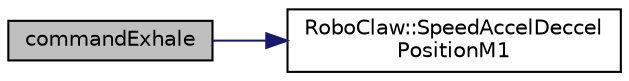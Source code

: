 digraph "commandExhale"
{
 // LATEX_PDF_SIZE
  edge [fontname="Helvetica",fontsize="10",labelfontname="Helvetica",labelfontsize="10"];
  node [fontname="Helvetica",fontsize="10",shape=record];
  rankdir="LR";
  Node1 [label="commandExhale",height=0.2,width=0.4,color="black", fillcolor="grey75", style="filled", fontcolor="black",tooltip=" "];
  Node1 -> Node2 [color="midnightblue",fontsize="10",style="solid",fontname="Helvetica"];
  Node2 [label="RoboClaw::SpeedAccelDeccel\lPositionM1",height=0.2,width=0.4,color="black", fillcolor="white", style="filled",URL="$class_robo_claw.html#a6d676288a7ba6e0fd698692f40fee4a6",tooltip=" "];
}
